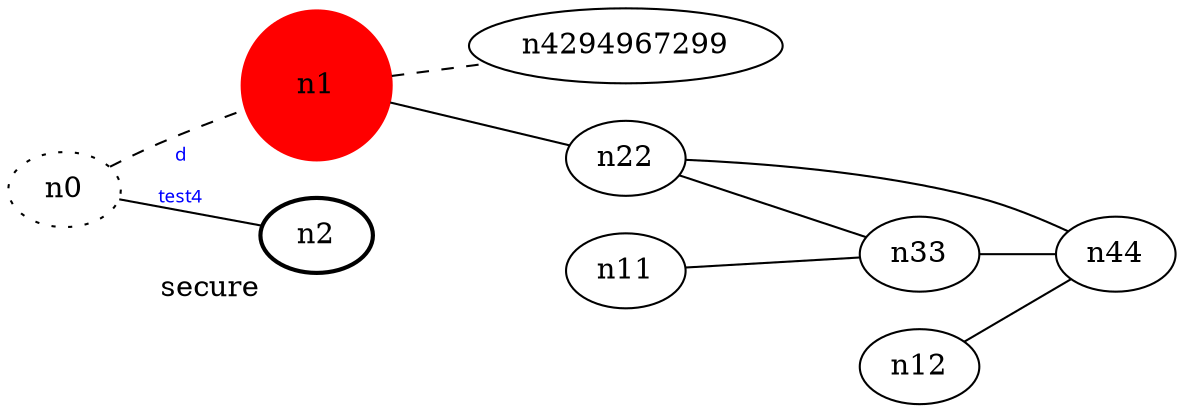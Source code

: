 graph test4 {
	rankdir=LR;
	fontcolor=blue; /* c0; c1; c4294967297 -- c1 */
	n0 [style=dotted, fillcolor="#123456"]; // c2; c3; c2 -- c3
	n1 [height=1, width=1, color=red, style=filled];
	n2 [style=bold, xlabel="secure"];
	n0 -- n1 -- n4294967299[style=dashed];
	n0 -- n2 [fontname="comic sans", label="d\n\l\G", fontcolor=blue, fontsize=9];
	n1 -- n22;
	n11 -- n33;
	n12 -- n44;
	n22 -- n33;
	n22 -- n44;
	n33 -- n44;
}
